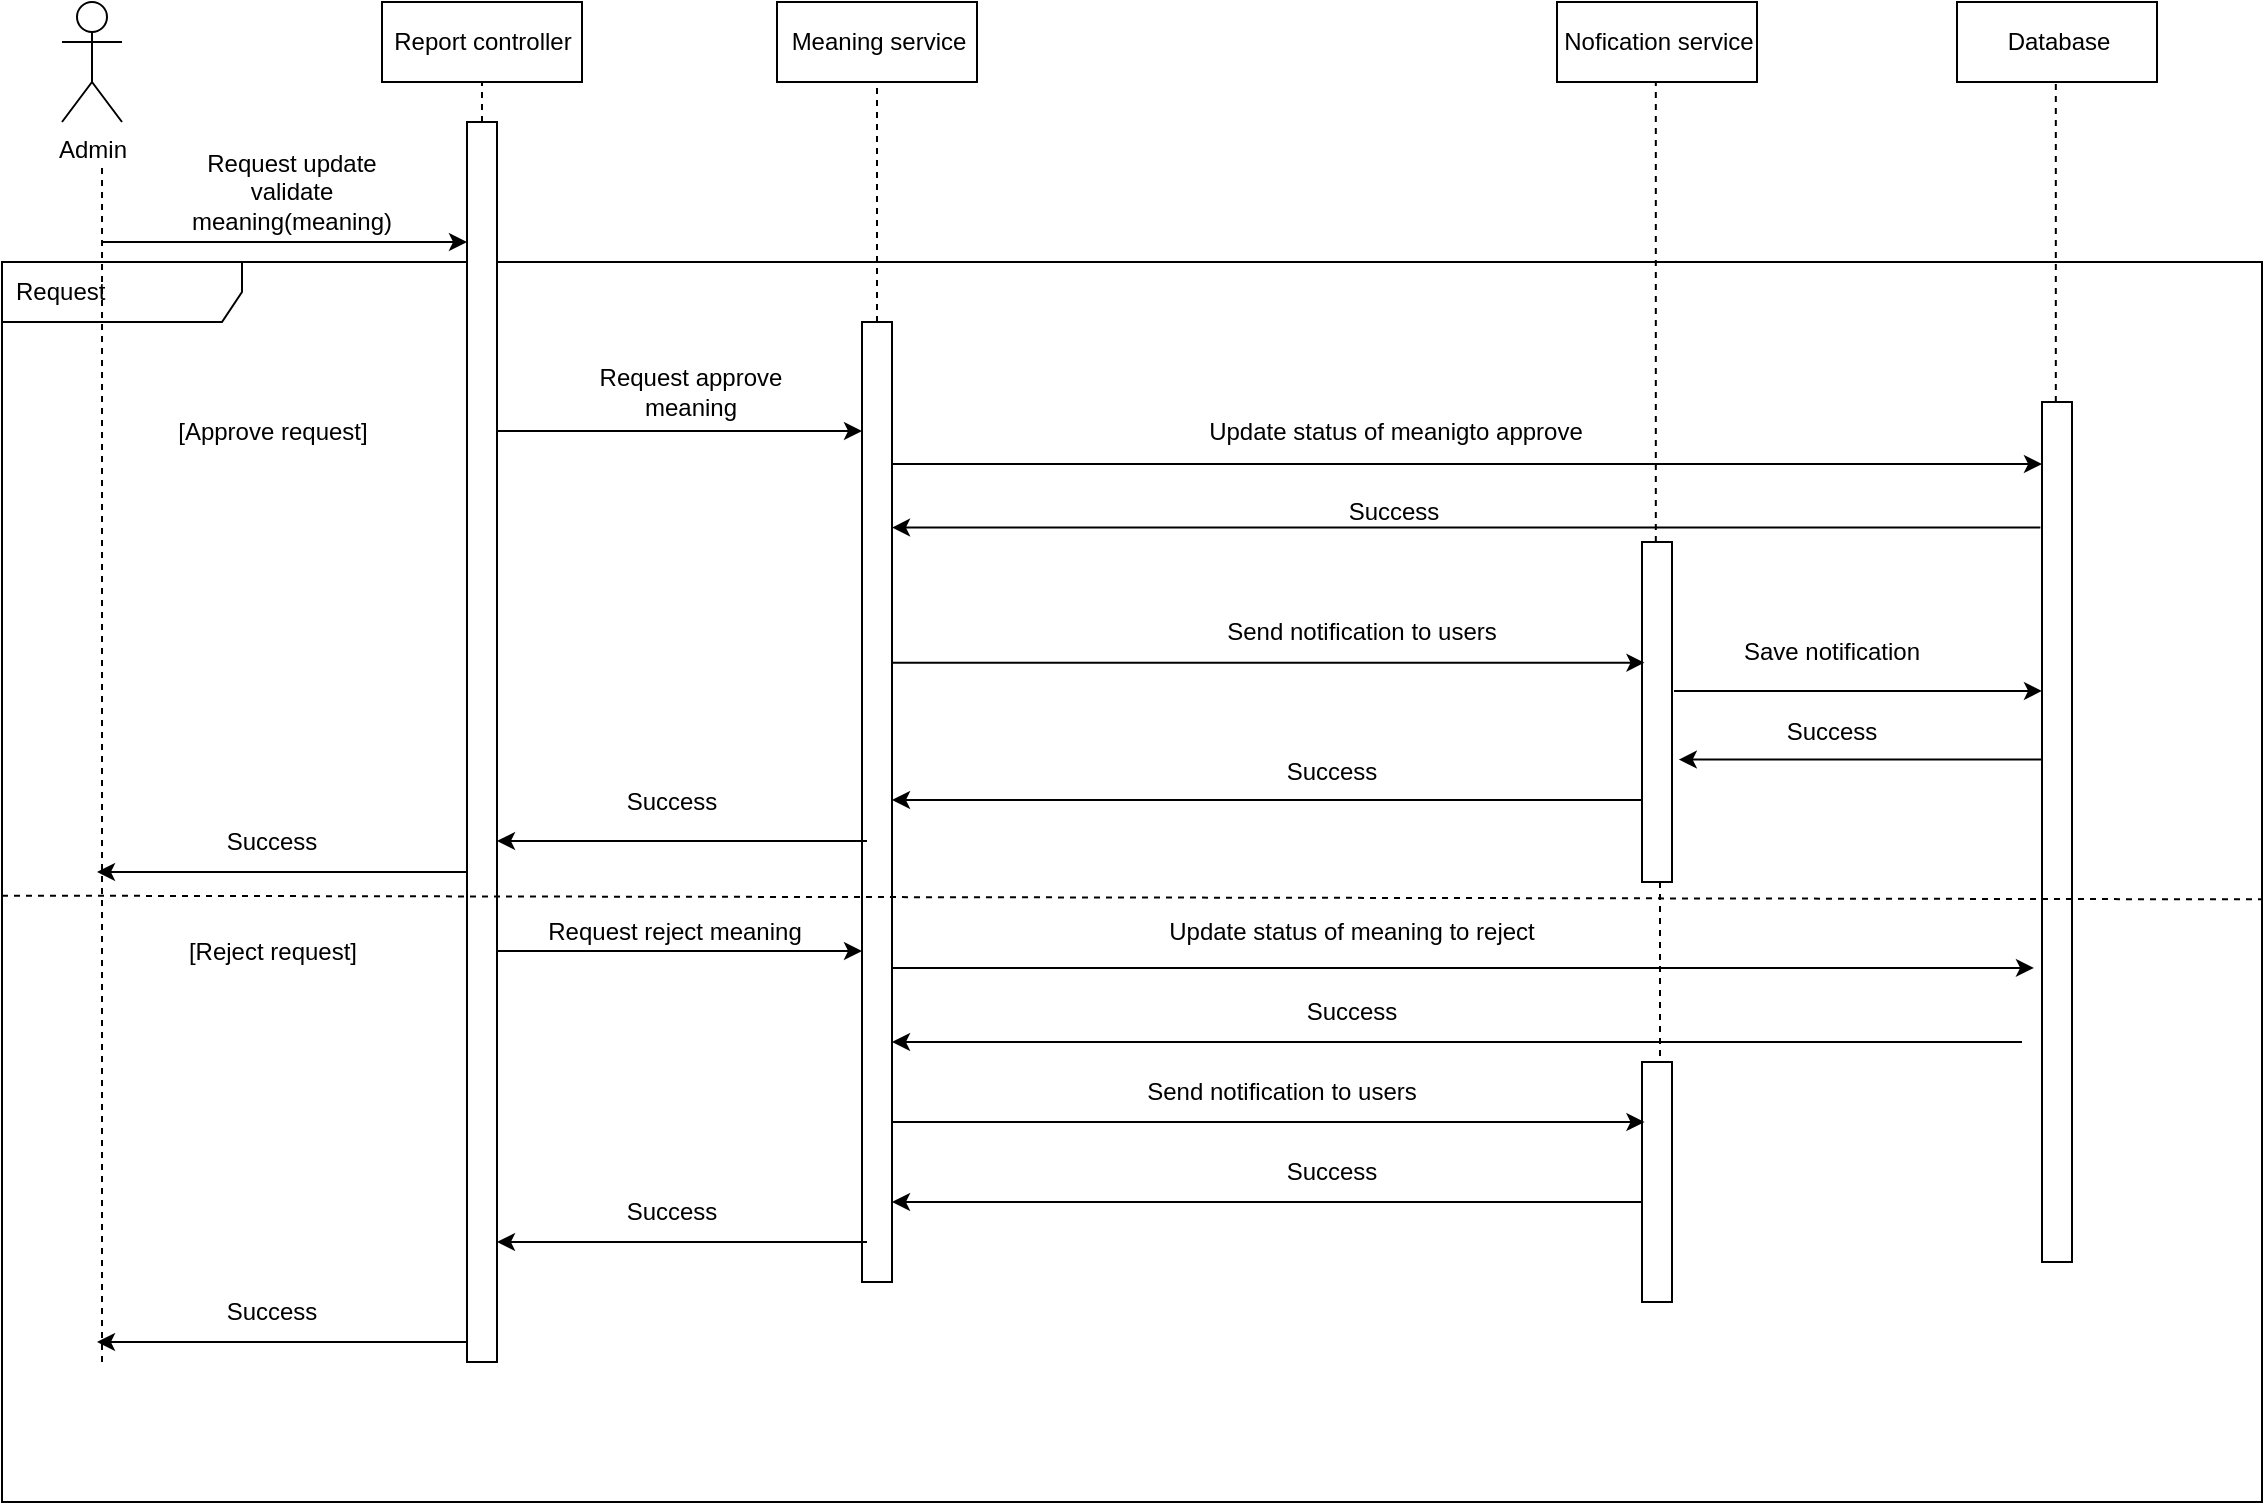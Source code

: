 <mxfile version="19.0.3" type="device"><diagram id="WPMy7CjskMq59glNZbW4" name="Page-1"><mxGraphModel dx="1422" dy="903" grid="1" gridSize="10" guides="1" tooltips="1" connect="1" arrows="1" fold="1" page="1" pageScale="1" pageWidth="3300" pageHeight="2339" math="0" shadow="0"><root><mxCell id="0"/><mxCell id="1" parent="0"/><mxCell id="S7o6O66RngO53UFbUM99-1" value="Request" style="shape=umlFrame;whiteSpace=wrap;html=1;width=120;height=30;boundedLbl=1;verticalAlign=middle;align=left;spacingLeft=5;" vertex="1" parent="1"><mxGeometry x="50" y="170" width="1130" height="620" as="geometry"/></mxCell><mxCell id="S7o6O66RngO53UFbUM99-2" value="Admin" style="shape=umlActor;verticalLabelPosition=bottom;verticalAlign=top;html=1;outlineConnect=0;" vertex="1" parent="1"><mxGeometry x="80" y="40" width="30" height="60" as="geometry"/></mxCell><mxCell id="S7o6O66RngO53UFbUM99-3" value="" style="html=1;points=[];perimeter=orthogonalPerimeter;" vertex="1" parent="1"><mxGeometry x="282.5" y="100" width="15" height="620" as="geometry"/></mxCell><mxCell id="S7o6O66RngO53UFbUM99-4" value="" style="html=1;points=[];perimeter=orthogonalPerimeter;" vertex="1" parent="1"><mxGeometry x="480" y="200" width="15" height="480" as="geometry"/></mxCell><mxCell id="S7o6O66RngO53UFbUM99-5" value="" style="endArrow=classic;html=1;rounded=0;" edge="1" parent="1" target="S7o6O66RngO53UFbUM99-3"><mxGeometry width="50" height="50" relative="1" as="geometry"><mxPoint x="100" y="160" as="sourcePoint"/><mxPoint x="280" y="160" as="targetPoint"/></mxGeometry></mxCell><mxCell id="S7o6O66RngO53UFbUM99-6" value="" style="html=1;points=[];perimeter=orthogonalPerimeter;" vertex="1" parent="1"><mxGeometry x="870" y="310" width="15" height="170" as="geometry"/></mxCell><mxCell id="S7o6O66RngO53UFbUM99-7" value="" style="html=1;points=[];perimeter=orthogonalPerimeter;" vertex="1" parent="1"><mxGeometry x="1070" y="240" width="15" height="430" as="geometry"/></mxCell><mxCell id="S7o6O66RngO53UFbUM99-8" value="Request update validate meaning(meaning)" style="text;html=1;strokeColor=none;fillColor=none;align=center;verticalAlign=middle;whiteSpace=wrap;rounded=0;" vertex="1" parent="1"><mxGeometry x="130" y="120" width="130" height="30" as="geometry"/></mxCell><mxCell id="S7o6O66RngO53UFbUM99-9" value="&lt;span style=&quot;&quot;&gt;Report controller&lt;/span&gt;" style="html=1;" vertex="1" parent="1"><mxGeometry x="240" y="40" width="100" height="40" as="geometry"/></mxCell><mxCell id="S7o6O66RngO53UFbUM99-10" value="&lt;span style=&quot;&quot;&gt;Meaning service&lt;/span&gt;" style="html=1;" vertex="1" parent="1"><mxGeometry x="437.5" y="40" width="100" height="40" as="geometry"/></mxCell><mxCell id="S7o6O66RngO53UFbUM99-11" value="&lt;span style=&quot;&quot;&gt;Nofication service&lt;/span&gt;" style="html=1;" vertex="1" parent="1"><mxGeometry x="827.5" y="40" width="100" height="40" as="geometry"/></mxCell><mxCell id="S7o6O66RngO53UFbUM99-12" value="&lt;span style=&quot;&quot;&gt;Database&lt;/span&gt;" style="html=1;" vertex="1" parent="1"><mxGeometry x="1027.5" y="40" width="100" height="40" as="geometry"/></mxCell><mxCell id="S7o6O66RngO53UFbUM99-13" value="" style="endArrow=none;dashed=1;html=1;rounded=0;shadow=0;exitX=0;exitY=0.511;exitDx=0;exitDy=0;exitPerimeter=0;entryX=1;entryY=0.514;entryDx=0;entryDy=0;entryPerimeter=0;" edge="1" parent="1"><mxGeometry width="50" height="50" relative="1" as="geometry"><mxPoint x="50" y="486.82" as="sourcePoint"/><mxPoint x="1180" y="488.68" as="targetPoint"/></mxGeometry></mxCell><mxCell id="S7o6O66RngO53UFbUM99-14" value="[Approve request]" style="text;html=1;strokeColor=none;fillColor=none;align=center;verticalAlign=middle;whiteSpace=wrap;rounded=0;" vertex="1" parent="1"><mxGeometry x="117.5" y="240" width="135" height="30" as="geometry"/></mxCell><mxCell id="S7o6O66RngO53UFbUM99-15" value="" style="endArrow=classic;html=1;rounded=0;" edge="1" parent="1" target="S7o6O66RngO53UFbUM99-4"><mxGeometry width="50" height="50" relative="1" as="geometry"><mxPoint x="297.5" y="254.5" as="sourcePoint"/><mxPoint x="480" y="254.5" as="targetPoint"/></mxGeometry></mxCell><mxCell id="S7o6O66RngO53UFbUM99-16" value="Request approve meaning" style="text;html=1;strokeColor=none;fillColor=none;align=center;verticalAlign=middle;whiteSpace=wrap;rounded=0;" vertex="1" parent="1"><mxGeometry x="327.5" y="220" width="132.5" height="30" as="geometry"/></mxCell><mxCell id="S7o6O66RngO53UFbUM99-17" value="" style="endArrow=classic;html=1;rounded=0;exitX=1;exitY=0.148;exitDx=0;exitDy=0;exitPerimeter=0;" edge="1" parent="1" source="S7o6O66RngO53UFbUM99-4" target="S7o6O66RngO53UFbUM99-7"><mxGeometry width="50" height="50" relative="1" as="geometry"><mxPoint x="695" y="280" as="sourcePoint"/><mxPoint x="877.5" y="280" as="targetPoint"/></mxGeometry></mxCell><mxCell id="S7o6O66RngO53UFbUM99-18" value="Update status of meanigto approve" style="text;html=1;strokeColor=none;fillColor=none;align=center;verticalAlign=middle;whiteSpace=wrap;rounded=0;" vertex="1" parent="1"><mxGeometry x="622.5" y="240" width="247.5" height="30" as="geometry"/></mxCell><mxCell id="S7o6O66RngO53UFbUM99-19" value="" style="endArrow=classic;html=1;rounded=0;exitX=-0.053;exitY=0.146;exitDx=0;exitDy=0;exitPerimeter=0;" edge="1" parent="1" source="S7o6O66RngO53UFbUM99-7" target="S7o6O66RngO53UFbUM99-4"><mxGeometry width="50" height="50" relative="1" as="geometry"><mxPoint x="705" y="290" as="sourcePoint"/><mxPoint x="700" y="318" as="targetPoint"/></mxGeometry></mxCell><mxCell id="S7o6O66RngO53UFbUM99-20" value="Success" style="text;html=1;strokeColor=none;fillColor=none;align=center;verticalAlign=middle;whiteSpace=wrap;rounded=0;" vertex="1" parent="1"><mxGeometry x="691.25" y="280" width="110" height="30" as="geometry"/></mxCell><mxCell id="S7o6O66RngO53UFbUM99-21" value="" style="endArrow=classic;html=1;rounded=0;entryX=0.082;entryY=0.084;entryDx=0;entryDy=0;entryPerimeter=0;" edge="1" parent="1" source="S7o6O66RngO53UFbUM99-4"><mxGeometry width="50" height="50" relative="1" as="geometry"><mxPoint x="694.31" y="370" as="sourcePoint"/><mxPoint x="871.23" y="370.32" as="targetPoint"/></mxGeometry></mxCell><mxCell id="S7o6O66RngO53UFbUM99-22" value="Send notification to users" style="text;html=1;strokeColor=none;fillColor=none;align=center;verticalAlign=middle;whiteSpace=wrap;rounded=0;" vertex="1" parent="1"><mxGeometry x="620" y="340" width="220" height="30" as="geometry"/></mxCell><mxCell id="S7o6O66RngO53UFbUM99-23" value="" style="endArrow=classic;html=1;rounded=0;exitX=1.067;exitY=0.438;exitDx=0;exitDy=0;exitPerimeter=0;" edge="1" parent="1" source="S7o6O66RngO53UFbUM99-6" target="S7o6O66RngO53UFbUM99-7"><mxGeometry width="50" height="50" relative="1" as="geometry"><mxPoint x="885" y="390.0" as="sourcePoint"/><mxPoint x="1070" y="390" as="targetPoint"/></mxGeometry></mxCell><mxCell id="S7o6O66RngO53UFbUM99-24" value="Save notification" style="text;html=1;strokeColor=none;fillColor=none;align=center;verticalAlign=middle;whiteSpace=wrap;rounded=0;" vertex="1" parent="1"><mxGeometry x="910" y="350" width="110" height="30" as="geometry"/></mxCell><mxCell id="S7o6O66RngO53UFbUM99-25" value="" style="endArrow=classic;html=1;rounded=0;entryX=1.227;entryY=0.64;entryDx=0;entryDy=0;entryPerimeter=0;" edge="1" parent="1" source="S7o6O66RngO53UFbUM99-7" target="S7o6O66RngO53UFbUM99-6"><mxGeometry width="50" height="50" relative="1" as="geometry"><mxPoint x="1040.63" y="450.2" as="sourcePoint"/><mxPoint x="670" y="450" as="targetPoint"/></mxGeometry></mxCell><mxCell id="S7o6O66RngO53UFbUM99-26" value="Success" style="text;html=1;strokeColor=none;fillColor=none;align=center;verticalAlign=middle;whiteSpace=wrap;rounded=0;" vertex="1" parent="1"><mxGeometry x="910" y="390" width="110" height="30" as="geometry"/></mxCell><mxCell id="S7o6O66RngO53UFbUM99-27" value="" style="endArrow=classic;html=1;rounded=0;" edge="1" parent="1" target="S7o6O66RngO53UFbUM99-4"><mxGeometry width="50" height="50" relative="1" as="geometry"><mxPoint x="870" y="439" as="sourcePoint"/><mxPoint x="695.0" y="439.25" as="targetPoint"/></mxGeometry></mxCell><mxCell id="S7o6O66RngO53UFbUM99-28" value="Success" style="text;html=1;strokeColor=none;fillColor=none;align=center;verticalAlign=middle;whiteSpace=wrap;rounded=0;" vertex="1" parent="1"><mxGeometry x="660" y="410" width="110" height="30" as="geometry"/></mxCell><mxCell id="S7o6O66RngO53UFbUM99-29" value="" style="endArrow=classic;html=1;rounded=0;" edge="1" parent="1"><mxGeometry width="50" height="50" relative="1" as="geometry"><mxPoint x="282.5" y="475" as="sourcePoint"/><mxPoint x="97.5" y="475" as="targetPoint"/></mxGeometry></mxCell><mxCell id="S7o6O66RngO53UFbUM99-30" value="Success" style="text;html=1;strokeColor=none;fillColor=none;align=center;verticalAlign=middle;whiteSpace=wrap;rounded=0;" vertex="1" parent="1"><mxGeometry x="130" y="445" width="110" height="30" as="geometry"/></mxCell><mxCell id="S7o6O66RngO53UFbUM99-31" value="[Reject request]" style="text;html=1;strokeColor=none;fillColor=none;align=center;verticalAlign=middle;whiteSpace=wrap;rounded=0;" vertex="1" parent="1"><mxGeometry x="117.5" y="500" width="135" height="30" as="geometry"/></mxCell><mxCell id="S7o6O66RngO53UFbUM99-32" value="" style="endArrow=none;html=1;rounded=0;entryX=0.667;entryY=1.333;entryDx=0;entryDy=0;entryPerimeter=0;shadow=0;dashed=1" edge="1" parent="1" target="S7o6O66RngO53UFbUM99-2"><mxGeometry width="50" height="50" relative="1" as="geometry"><mxPoint x="100" y="720" as="sourcePoint"/><mxPoint x="90" y="180" as="targetPoint"/></mxGeometry></mxCell><mxCell id="S7o6O66RngO53UFbUM99-33" value="" style="endArrow=classic;html=1;rounded=0;entryX=-0.267;entryY=0.658;entryDx=0;entryDy=0;entryPerimeter=0;" edge="1" parent="1" source="S7o6O66RngO53UFbUM99-4" target="S7o6O66RngO53UFbUM99-7"><mxGeometry width="50" height="50" relative="1" as="geometry"><mxPoint x="695" y="560" as="sourcePoint"/><mxPoint x="1070.0" y="560" as="targetPoint"/></mxGeometry></mxCell><mxCell id="S7o6O66RngO53UFbUM99-34" value="Update status of meaning to reject" style="text;html=1;strokeColor=none;fillColor=none;align=center;verticalAlign=middle;whiteSpace=wrap;rounded=0;" vertex="1" parent="1"><mxGeometry x="580" y="490" width="290" height="30" as="geometry"/></mxCell><mxCell id="S7o6O66RngO53UFbUM99-35" value="" style="endArrow=classic;html=1;rounded=0;" edge="1" parent="1" source="S7o6O66RngO53UFbUM99-44"><mxGeometry width="50" height="50" relative="1" as="geometry"><mxPoint x="680" y="640" as="sourcePoint"/><mxPoint x="495" y="640" as="targetPoint"/></mxGeometry></mxCell><mxCell id="S7o6O66RngO53UFbUM99-36" value="Success" style="text;html=1;strokeColor=none;fillColor=none;align=center;verticalAlign=middle;whiteSpace=wrap;rounded=0;" vertex="1" parent="1"><mxGeometry x="660" y="610" width="110" height="30" as="geometry"/></mxCell><mxCell id="S7o6O66RngO53UFbUM99-37" value="" style="endArrow=classic;html=1;rounded=0;" edge="1" parent="1"><mxGeometry width="50" height="50" relative="1" as="geometry"><mxPoint x="282.5" y="710" as="sourcePoint"/><mxPoint x="97.5" y="710" as="targetPoint"/></mxGeometry></mxCell><mxCell id="S7o6O66RngO53UFbUM99-38" value="Success" style="text;html=1;strokeColor=none;fillColor=none;align=center;verticalAlign=middle;whiteSpace=wrap;rounded=0;" vertex="1" parent="1"><mxGeometry x="130" y="680" width="110" height="30" as="geometry"/></mxCell><mxCell id="S7o6O66RngO53UFbUM99-39" value="" style="endArrow=none;dashed=1;html=1;rounded=0;shadow=0;" edge="1" parent="1" source="S7o6O66RngO53UFbUM99-4" target="S7o6O66RngO53UFbUM99-10"><mxGeometry width="50" height="50" relative="1" as="geometry"><mxPoint x="686.91" y="220" as="sourcePoint"/><mxPoint x="686.91" y="80" as="targetPoint"/></mxGeometry></mxCell><mxCell id="S7o6O66RngO53UFbUM99-40" value="" style="endArrow=none;dashed=1;html=1;rounded=0;shadow=0;entryX=0.5;entryY=1;entryDx=0;entryDy=0;" edge="1" parent="1" source="S7o6O66RngO53UFbUM99-6"><mxGeometry width="50" height="50" relative="1" as="geometry"><mxPoint x="876.91" y="220" as="sourcePoint"/><mxPoint x="876.91" y="80" as="targetPoint"/></mxGeometry></mxCell><mxCell id="S7o6O66RngO53UFbUM99-41" value="" style="endArrow=none;dashed=1;html=1;rounded=0;shadow=0;entryX=0.5;entryY=1;entryDx=0;entryDy=0;" edge="1" parent="1" source="S7o6O66RngO53UFbUM99-7"><mxGeometry width="50" height="50" relative="1" as="geometry"><mxPoint x="1076.91" y="220" as="sourcePoint"/><mxPoint x="1076.91" y="80" as="targetPoint"/></mxGeometry></mxCell><mxCell id="S7o6O66RngO53UFbUM99-42" value="" style="endArrow=none;dashed=1;html=1;rounded=0;shadow=0;entryX=0.5;entryY=1;entryDx=0;entryDy=0;" edge="1" parent="1" source="S7o6O66RngO53UFbUM99-3" target="S7o6O66RngO53UFbUM99-9"><mxGeometry width="50" height="50" relative="1" as="geometry"><mxPoint x="340" y="240" as="sourcePoint"/><mxPoint x="340" y="100" as="targetPoint"/></mxGeometry></mxCell><mxCell id="S7o6O66RngO53UFbUM99-43" value="" style="endArrow=none;dashed=1;html=1;rounded=0;shadow=0;entryX=0.6;entryY=0.012;entryDx=0;entryDy=0;entryPerimeter=0;" edge="1" parent="1" source="S7o6O66RngO53UFbUM99-6" target="S7o6O66RngO53UFbUM99-44"><mxGeometry width="50" height="50" relative="1" as="geometry"><mxPoint x="990.0" y="320" as="sourcePoint"/><mxPoint x="990.0" y="90" as="targetPoint"/></mxGeometry></mxCell><mxCell id="S7o6O66RngO53UFbUM99-44" value="" style="html=1;points=[];perimeter=orthogonalPerimeter;" vertex="1" parent="1"><mxGeometry x="870" y="570" width="15" height="120" as="geometry"/></mxCell><mxCell id="S7o6O66RngO53UFbUM99-45" value="" style="endArrow=classic;html=1;rounded=0;" edge="1" parent="1" target="S7o6O66RngO53UFbUM99-4"><mxGeometry width="50" height="50" relative="1" as="geometry"><mxPoint x="1060" y="560" as="sourcePoint"/><mxPoint x="888.405" y="550" as="targetPoint"/></mxGeometry></mxCell><mxCell id="S7o6O66RngO53UFbUM99-46" value="Success" style="text;html=1;strokeColor=none;fillColor=none;align=center;verticalAlign=middle;whiteSpace=wrap;rounded=0;" vertex="1" parent="1"><mxGeometry x="580" y="530" width="290" height="30" as="geometry"/></mxCell><mxCell id="S7o6O66RngO53UFbUM99-47" value="" style="endArrow=classic;html=1;rounded=0;entryX=0.082;entryY=0.084;entryDx=0;entryDy=0;entryPerimeter=0;" edge="1" parent="1"><mxGeometry width="50" height="50" relative="1" as="geometry"><mxPoint x="495" y="600" as="sourcePoint"/><mxPoint x="871.23" y="600" as="targetPoint"/></mxGeometry></mxCell><mxCell id="S7o6O66RngO53UFbUM99-48" value="Send notification to users" style="text;html=1;strokeColor=none;fillColor=none;align=center;verticalAlign=middle;whiteSpace=wrap;rounded=0;" vertex="1" parent="1"><mxGeometry x="580" y="570" width="220" height="30" as="geometry"/></mxCell><mxCell id="S7o6O66RngO53UFbUM99-49" value="" style="endArrow=classic;html=1;rounded=0;" edge="1" parent="1"><mxGeometry width="50" height="50" relative="1" as="geometry"><mxPoint x="482.5" y="459.5" as="sourcePoint"/><mxPoint x="297.5" y="459.5" as="targetPoint"/></mxGeometry></mxCell><mxCell id="S7o6O66RngO53UFbUM99-50" value="Success" style="text;html=1;strokeColor=none;fillColor=none;align=center;verticalAlign=middle;whiteSpace=wrap;rounded=0;" vertex="1" parent="1"><mxGeometry x="330" y="425" width="110" height="30" as="geometry"/></mxCell><mxCell id="S7o6O66RngO53UFbUM99-51" value="" style="endArrow=classic;html=1;rounded=0;" edge="1" parent="1"><mxGeometry width="50" height="50" relative="1" as="geometry"><mxPoint x="482.5" y="660" as="sourcePoint"/><mxPoint x="297.5" y="660" as="targetPoint"/></mxGeometry></mxCell><mxCell id="S7o6O66RngO53UFbUM99-52" value="Success" style="text;html=1;strokeColor=none;fillColor=none;align=center;verticalAlign=middle;whiteSpace=wrap;rounded=0;" vertex="1" parent="1"><mxGeometry x="330" y="630" width="110" height="30" as="geometry"/></mxCell><mxCell id="S7o6O66RngO53UFbUM99-53" value="" style="endArrow=classic;html=1;rounded=0;" edge="1" parent="1"><mxGeometry width="50" height="50" relative="1" as="geometry"><mxPoint x="297.5" y="514.5" as="sourcePoint"/><mxPoint x="480" y="514.5" as="targetPoint"/></mxGeometry></mxCell><mxCell id="S7o6O66RngO53UFbUM99-54" value="Request reject meaning" style="text;html=1;strokeColor=none;fillColor=none;align=center;verticalAlign=middle;whiteSpace=wrap;rounded=0;" vertex="1" parent="1"><mxGeometry x="320" y="490" width="132.5" height="30" as="geometry"/></mxCell></root></mxGraphModel></diagram></mxfile>